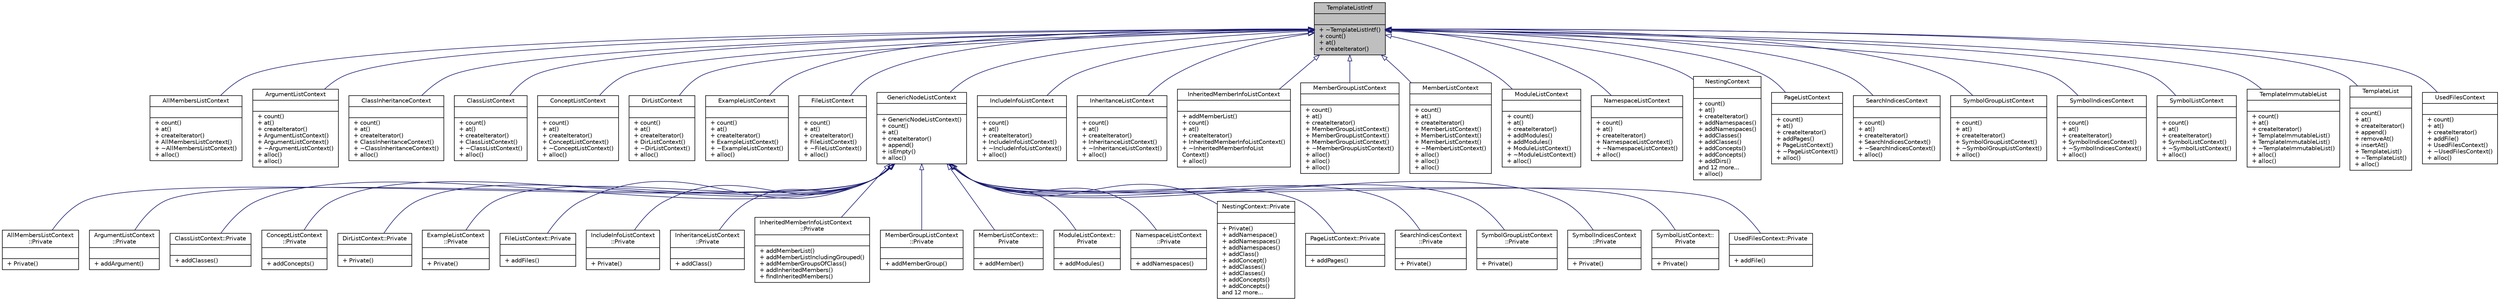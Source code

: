 digraph "TemplateListIntf"
{
 // LATEX_PDF_SIZE
  edge [fontname="Helvetica",fontsize="10",labelfontname="Helvetica",labelfontsize="10"];
  node [fontname="Helvetica",fontsize="10",shape=record];
  Node1 [label="{TemplateListIntf\n||+ ~TemplateListIntf()\l+ count()\l+ at()\l+ createIterator()\l}",height=0.2,width=0.4,color="black", fillcolor="grey75", style="filled", fontcolor="black",tooltip="Abstract read-only interface for a context value of type list."];
  Node1 -> Node2 [dir="back",color="midnightblue",fontsize="10",style="solid",arrowtail="onormal",fontname="Helvetica"];
  Node2 [label="{AllMembersListContext\n||+ count()\l+ at()\l+ createIterator()\l+ AllMembersListContext()\l+ ~AllMembersListContext()\l+ alloc()\l}",height=0.2,width=0.4,color="black", fillcolor="white", style="filled",URL="$classAllMembersListContext.html",tooltip=" "];
  Node1 -> Node3 [dir="back",color="midnightblue",fontsize="10",style="solid",arrowtail="onormal",fontname="Helvetica"];
  Node3 [label="{ArgumentListContext\n||+ count()\l+ at()\l+ createIterator()\l+ ArgumentListContext()\l+ ArgumentListContext()\l+ ~ArgumentListContext()\l+ alloc()\l+ alloc()\l}",height=0.2,width=0.4,color="black", fillcolor="white", style="filled",URL="$classArgumentListContext.html",tooltip=" "];
  Node1 -> Node4 [dir="back",color="midnightblue",fontsize="10",style="solid",arrowtail="onormal",fontname="Helvetica"];
  Node4 [label="{ClassInheritanceContext\n||+ count()\l+ at()\l+ createIterator()\l+ ClassInheritanceContext()\l+ ~ClassInheritanceContext()\l+ alloc()\l}",height=0.2,width=0.4,color="black", fillcolor="white", style="filled",URL="$classClassInheritanceContext.html",tooltip=" "];
  Node1 -> Node5 [dir="back",color="midnightblue",fontsize="10",style="solid",arrowtail="onormal",fontname="Helvetica"];
  Node5 [label="{ClassListContext\n||+ count()\l+ at()\l+ createIterator()\l+ ClassListContext()\l+ ~ClassListContext()\l+ alloc()\l}",height=0.2,width=0.4,color="black", fillcolor="white", style="filled",URL="$classClassListContext.html",tooltip=" "];
  Node1 -> Node6 [dir="back",color="midnightblue",fontsize="10",style="solid",arrowtail="onormal",fontname="Helvetica"];
  Node6 [label="{ConceptListContext\n||+ count()\l+ at()\l+ createIterator()\l+ ConceptListContext()\l+ ~ConceptListContext()\l+ alloc()\l}",height=0.2,width=0.4,color="black", fillcolor="white", style="filled",URL="$classConceptListContext.html",tooltip=" "];
  Node1 -> Node7 [dir="back",color="midnightblue",fontsize="10",style="solid",arrowtail="onormal",fontname="Helvetica"];
  Node7 [label="{DirListContext\n||+ count()\l+ at()\l+ createIterator()\l+ DirListContext()\l+ ~DirListContext()\l+ alloc()\l}",height=0.2,width=0.4,color="black", fillcolor="white", style="filled",URL="$classDirListContext.html",tooltip=" "];
  Node1 -> Node8 [dir="back",color="midnightblue",fontsize="10",style="solid",arrowtail="onormal",fontname="Helvetica"];
  Node8 [label="{ExampleListContext\n||+ count()\l+ at()\l+ createIterator()\l+ ExampleListContext()\l+ ~ExampleListContext()\l+ alloc()\l}",height=0.2,width=0.4,color="black", fillcolor="white", style="filled",URL="$classExampleListContext.html",tooltip=" "];
  Node1 -> Node9 [dir="back",color="midnightblue",fontsize="10",style="solid",arrowtail="onormal",fontname="Helvetica"];
  Node9 [label="{FileListContext\n||+ count()\l+ at()\l+ createIterator()\l+ FileListContext()\l+ ~FileListContext()\l+ alloc()\l}",height=0.2,width=0.4,color="black", fillcolor="white", style="filled",URL="$classFileListContext.html",tooltip=" "];
  Node1 -> Node10 [dir="back",color="midnightblue",fontsize="10",style="solid",arrowtail="onormal",fontname="Helvetica"];
  Node10 [label="{GenericNodeListContext\n||+ GenericNodeListContext()\l+ count()\l+ at()\l+ createIterator()\l+ append()\l+ isEmpty()\l+ alloc()\l}",height=0.2,width=0.4,color="black", fillcolor="white", style="filled",URL="$classGenericNodeListContext.html",tooltip="standard template list implementation"];
  Node10 -> Node11 [dir="back",color="midnightblue",fontsize="10",style="solid",arrowtail="onormal",fontname="Helvetica"];
  Node11 [label="{AllMembersListContext\l::Private\n||+ Private()\l}",height=0.2,width=0.4,color="black", fillcolor="white", style="filled",URL="$classAllMembersListContext_1_1Private.html",tooltip=" "];
  Node10 -> Node12 [dir="back",color="midnightblue",fontsize="10",style="solid",arrowtail="onormal",fontname="Helvetica"];
  Node12 [label="{ArgumentListContext\l::Private\n||+ addArgument()\l}",height=0.2,width=0.4,color="black", fillcolor="white", style="filled",URL="$classArgumentListContext_1_1Private.html",tooltip=" "];
  Node10 -> Node13 [dir="back",color="midnightblue",fontsize="10",style="solid",arrowtail="onormal",fontname="Helvetica"];
  Node13 [label="{ClassListContext::Private\n||+ addClasses()\l}",height=0.2,width=0.4,color="black", fillcolor="white", style="filled",URL="$classClassListContext_1_1Private.html",tooltip=" "];
  Node10 -> Node14 [dir="back",color="midnightblue",fontsize="10",style="solid",arrowtail="onormal",fontname="Helvetica"];
  Node14 [label="{ConceptListContext\l::Private\n||+ addConcepts()\l}",height=0.2,width=0.4,color="black", fillcolor="white", style="filled",URL="$classConceptListContext_1_1Private.html",tooltip=" "];
  Node10 -> Node15 [dir="back",color="midnightblue",fontsize="10",style="solid",arrowtail="onormal",fontname="Helvetica"];
  Node15 [label="{DirListContext::Private\n||+ Private()\l}",height=0.2,width=0.4,color="black", fillcolor="white", style="filled",URL="$classDirListContext_1_1Private.html",tooltip=" "];
  Node10 -> Node16 [dir="back",color="midnightblue",fontsize="10",style="solid",arrowtail="onormal",fontname="Helvetica"];
  Node16 [label="{ExampleListContext\l::Private\n||+ Private()\l}",height=0.2,width=0.4,color="black", fillcolor="white", style="filled",URL="$classExampleListContext_1_1Private.html",tooltip=" "];
  Node10 -> Node17 [dir="back",color="midnightblue",fontsize="10",style="solid",arrowtail="onormal",fontname="Helvetica"];
  Node17 [label="{FileListContext::Private\n||+ addFiles()\l}",height=0.2,width=0.4,color="black", fillcolor="white", style="filled",URL="$classFileListContext_1_1Private.html",tooltip=" "];
  Node10 -> Node18 [dir="back",color="midnightblue",fontsize="10",style="solid",arrowtail="onormal",fontname="Helvetica"];
  Node18 [label="{IncludeInfoListContext\l::Private\n||+ Private()\l}",height=0.2,width=0.4,color="black", fillcolor="white", style="filled",URL="$classIncludeInfoListContext_1_1Private.html",tooltip=" "];
  Node10 -> Node19 [dir="back",color="midnightblue",fontsize="10",style="solid",arrowtail="onormal",fontname="Helvetica"];
  Node19 [label="{InheritanceListContext\l::Private\n||+ addClass()\l}",height=0.2,width=0.4,color="black", fillcolor="white", style="filled",URL="$classInheritanceListContext_1_1Private.html",tooltip=" "];
  Node10 -> Node20 [dir="back",color="midnightblue",fontsize="10",style="solid",arrowtail="onormal",fontname="Helvetica"];
  Node20 [label="{InheritedMemberInfoListContext\l::Private\n||+ addMemberList()\l+ addMemberListIncludingGrouped()\l+ addMemberGroupsOfClass()\l+ addInheritedMembers()\l+ findInheritedMembers()\l}",height=0.2,width=0.4,color="black", fillcolor="white", style="filled",URL="$classInheritedMemberInfoListContext_1_1Private.html",tooltip=" "];
  Node10 -> Node21 [dir="back",color="midnightblue",fontsize="10",style="solid",arrowtail="onormal",fontname="Helvetica"];
  Node21 [label="{MemberGroupListContext\l::Private\n||+ addMemberGroup()\l}",height=0.2,width=0.4,color="black", fillcolor="white", style="filled",URL="$classMemberGroupListContext_1_1Private.html",tooltip=" "];
  Node10 -> Node22 [dir="back",color="midnightblue",fontsize="10",style="solid",arrowtail="onormal",fontname="Helvetica"];
  Node22 [label="{MemberListContext::\lPrivate\n||+ addMember()\l}",height=0.2,width=0.4,color="black", fillcolor="white", style="filled",URL="$classMemberListContext_1_1Private.html",tooltip=" "];
  Node10 -> Node23 [dir="back",color="midnightblue",fontsize="10",style="solid",arrowtail="onormal",fontname="Helvetica"];
  Node23 [label="{ModuleListContext::\lPrivate\n||+ addModules()\l}",height=0.2,width=0.4,color="black", fillcolor="white", style="filled",URL="$classModuleListContext_1_1Private.html",tooltip=" "];
  Node10 -> Node24 [dir="back",color="midnightblue",fontsize="10",style="solid",arrowtail="onormal",fontname="Helvetica"];
  Node24 [label="{NamespaceListContext\l::Private\n||+ addNamespaces()\l}",height=0.2,width=0.4,color="black", fillcolor="white", style="filled",URL="$classNamespaceListContext_1_1Private.html",tooltip=" "];
  Node10 -> Node25 [dir="back",color="midnightblue",fontsize="10",style="solid",arrowtail="onormal",fontname="Helvetica"];
  Node25 [label="{NestingContext::Private\n||+ Private()\l+ addNamespace()\l+ addNamespaces()\l+ addNamespaces()\l+ addClass()\l+ addConcept()\l+ addClasses()\l+ addClasses()\l+ addConcepts()\l+ addConcepts()\land 12 more...\l}",height=0.2,width=0.4,color="black", fillcolor="white", style="filled",URL="$classNestingContext_1_1Private.html",tooltip=" "];
  Node10 -> Node26 [dir="back",color="midnightblue",fontsize="10",style="solid",arrowtail="onormal",fontname="Helvetica"];
  Node26 [label="{PageListContext::Private\n||+ addPages()\l}",height=0.2,width=0.4,color="black", fillcolor="white", style="filled",URL="$classPageListContext_1_1Private.html",tooltip=" "];
  Node10 -> Node27 [dir="back",color="midnightblue",fontsize="10",style="solid",arrowtail="onormal",fontname="Helvetica"];
  Node27 [label="{SearchIndicesContext\l::Private\n||+ Private()\l}",height=0.2,width=0.4,color="black", fillcolor="white", style="filled",URL="$classSearchIndicesContext_1_1Private.html",tooltip=" "];
  Node10 -> Node28 [dir="back",color="midnightblue",fontsize="10",style="solid",arrowtail="onormal",fontname="Helvetica"];
  Node28 [label="{SymbolGroupListContext\l::Private\n||+ Private()\l}",height=0.2,width=0.4,color="black", fillcolor="white", style="filled",URL="$classSymbolGroupListContext_1_1Private.html",tooltip=" "];
  Node10 -> Node29 [dir="back",color="midnightblue",fontsize="10",style="solid",arrowtail="onormal",fontname="Helvetica"];
  Node29 [label="{SymbolIndicesContext\l::Private\n||+ Private()\l}",height=0.2,width=0.4,color="black", fillcolor="white", style="filled",URL="$classSymbolIndicesContext_1_1Private.html",tooltip=" "];
  Node10 -> Node30 [dir="back",color="midnightblue",fontsize="10",style="solid",arrowtail="onormal",fontname="Helvetica"];
  Node30 [label="{SymbolListContext::\lPrivate\n||+ Private()\l}",height=0.2,width=0.4,color="black", fillcolor="white", style="filled",URL="$classSymbolListContext_1_1Private.html",tooltip=" "];
  Node10 -> Node31 [dir="back",color="midnightblue",fontsize="10",style="solid",arrowtail="onormal",fontname="Helvetica"];
  Node31 [label="{UsedFilesContext::Private\n||+ addFile()\l}",height=0.2,width=0.4,color="black", fillcolor="white", style="filled",URL="$classUsedFilesContext_1_1Private.html",tooltip=" "];
  Node1 -> Node32 [dir="back",color="midnightblue",fontsize="10",style="solid",arrowtail="onormal",fontname="Helvetica"];
  Node32 [label="{IncludeInfoListContext\n||+ count()\l+ at()\l+ createIterator()\l+ IncludeInfoListContext()\l+ ~IncludeInfoListContext()\l+ alloc()\l}",height=0.2,width=0.4,color="black", fillcolor="white", style="filled",URL="$classIncludeInfoListContext.html",tooltip=" "];
  Node1 -> Node33 [dir="back",color="midnightblue",fontsize="10",style="solid",arrowtail="onormal",fontname="Helvetica"];
  Node33 [label="{InheritanceListContext\n||+ count()\l+ at()\l+ createIterator()\l+ InheritanceListContext()\l+ ~InheritanceListContext()\l+ alloc()\l}",height=0.2,width=0.4,color="black", fillcolor="white", style="filled",URL="$classInheritanceListContext.html",tooltip=" "];
  Node1 -> Node34 [dir="back",color="midnightblue",fontsize="10",style="solid",arrowtail="onormal",fontname="Helvetica"];
  Node34 [label="{InheritedMemberInfoListContext\n||+ addMemberList()\l+ count()\l+ at()\l+ createIterator()\l+ InheritedMemberInfoListContext()\l+ ~InheritedMemberInfoList\lContext()\l+ alloc()\l}",height=0.2,width=0.4,color="black", fillcolor="white", style="filled",URL="$classInheritedMemberInfoListContext.html",tooltip=" "];
  Node1 -> Node35 [dir="back",color="midnightblue",fontsize="10",style="solid",arrowtail="onormal",fontname="Helvetica"];
  Node35 [label="{MemberGroupListContext\n||+ count()\l+ at()\l+ createIterator()\l+ MemberGroupListContext()\l+ MemberGroupListContext()\l+ MemberGroupListContext()\l+ ~MemberGroupListContext()\l+ alloc()\l+ alloc()\l+ alloc()\l}",height=0.2,width=0.4,color="black", fillcolor="white", style="filled",URL="$classMemberGroupListContext.html",tooltip=" "];
  Node1 -> Node36 [dir="back",color="midnightblue",fontsize="10",style="solid",arrowtail="onormal",fontname="Helvetica"];
  Node36 [label="{MemberListContext\n||+ count()\l+ at()\l+ createIterator()\l+ MemberListContext()\l+ MemberListContext()\l+ MemberListContext()\l+ ~MemberListContext()\l+ alloc()\l+ alloc()\l+ alloc()\l}",height=0.2,width=0.4,color="black", fillcolor="white", style="filled",URL="$classMemberListContext.html",tooltip=" "];
  Node1 -> Node37 [dir="back",color="midnightblue",fontsize="10",style="solid",arrowtail="onormal",fontname="Helvetica"];
  Node37 [label="{ModuleListContext\n||+ count()\l+ at()\l+ createIterator()\l+ addModules()\l+ addModules()\l+ ModuleListContext()\l+ ~ModuleListContext()\l+ alloc()\l}",height=0.2,width=0.4,color="black", fillcolor="white", style="filled",URL="$classModuleListContext.html",tooltip=" "];
  Node1 -> Node38 [dir="back",color="midnightblue",fontsize="10",style="solid",arrowtail="onormal",fontname="Helvetica"];
  Node38 [label="{NamespaceListContext\n||+ count()\l+ at()\l+ createIterator()\l+ NamespaceListContext()\l+ ~NamespaceListContext()\l+ alloc()\l}",height=0.2,width=0.4,color="black", fillcolor="white", style="filled",URL="$classNamespaceListContext.html",tooltip=" "];
  Node1 -> Node39 [dir="back",color="midnightblue",fontsize="10",style="solid",arrowtail="onormal",fontname="Helvetica"];
  Node39 [label="{NestingContext\n||+ count()\l+ at()\l+ createIterator()\l+ addNamespaces()\l+ addNamespaces()\l+ addClasses()\l+ addClasses()\l+ addConcepts()\l+ addConcepts()\l+ addDirs()\land 12 more...\l+ alloc()\l}",height=0.2,width=0.4,color="black", fillcolor="white", style="filled",URL="$classNestingContext.html",tooltip=" "];
  Node1 -> Node40 [dir="back",color="midnightblue",fontsize="10",style="solid",arrowtail="onormal",fontname="Helvetica"];
  Node40 [label="{PageListContext\n||+ count()\l+ at()\l+ createIterator()\l+ addPages()\l+ PageListContext()\l+ ~PageListContext()\l+ alloc()\l}",height=0.2,width=0.4,color="black", fillcolor="white", style="filled",URL="$classPageListContext.html",tooltip=" "];
  Node1 -> Node41 [dir="back",color="midnightblue",fontsize="10",style="solid",arrowtail="onormal",fontname="Helvetica"];
  Node41 [label="{SearchIndicesContext\n||+ count()\l+ at()\l+ createIterator()\l+ SearchIndicesContext()\l+ ~SearchIndicesContext()\l+ alloc()\l}",height=0.2,width=0.4,color="black", fillcolor="white", style="filled",URL="$classSearchIndicesContext.html",tooltip=" "];
  Node1 -> Node42 [dir="back",color="midnightblue",fontsize="10",style="solid",arrowtail="onormal",fontname="Helvetica"];
  Node42 [label="{SymbolGroupListContext\n||+ count()\l+ at()\l+ createIterator()\l+ SymbolGroupListContext()\l+ ~SymbolGroupListContext()\l+ alloc()\l}",height=0.2,width=0.4,color="black", fillcolor="white", style="filled",URL="$classSymbolGroupListContext.html",tooltip=" "];
  Node1 -> Node43 [dir="back",color="midnightblue",fontsize="10",style="solid",arrowtail="onormal",fontname="Helvetica"];
  Node43 [label="{SymbolIndicesContext\n||+ count()\l+ at()\l+ createIterator()\l+ SymbolIndicesContext()\l+ ~SymbolIndicesContext()\l+ alloc()\l}",height=0.2,width=0.4,color="black", fillcolor="white", style="filled",URL="$classSymbolIndicesContext.html",tooltip=" "];
  Node1 -> Node44 [dir="back",color="midnightblue",fontsize="10",style="solid",arrowtail="onormal",fontname="Helvetica"];
  Node44 [label="{SymbolListContext\n||+ count()\l+ at()\l+ createIterator()\l+ SymbolListContext()\l+ ~SymbolListContext()\l+ alloc()\l}",height=0.2,width=0.4,color="black", fillcolor="white", style="filled",URL="$classSymbolListContext.html",tooltip=" "];
  Node1 -> Node45 [dir="back",color="midnightblue",fontsize="10",style="solid",arrowtail="onormal",fontname="Helvetica"];
  Node45 [label="{TemplateImmutableList\n||+ count()\l+ at()\l+ createIterator()\l+ TemplateImmutableList()\l+ TemplateImmutableList()\l+ ~TemplateImmutableList()\l+ alloc()\l+ alloc()\l}",height=0.2,width=0.4,color="black", fillcolor="white", style="filled",URL="$classTemplateImmutableList.html",tooltip="Default implementation of a immutable context value of type list."];
  Node1 -> Node46 [dir="back",color="midnightblue",fontsize="10",style="solid",arrowtail="onormal",fontname="Helvetica"];
  Node46 [label="{TemplateList\n||+ count()\l+ at()\l+ createIterator()\l+ append()\l+ removeAt()\l+ insertAt()\l+ TemplateList()\l+ ~TemplateList()\l+ alloc()\l}",height=0.2,width=0.4,color="black", fillcolor="white", style="filled",URL="$classTemplateList.html",tooltip="Default implementation of a context value of type list."];
  Node1 -> Node47 [dir="back",color="midnightblue",fontsize="10",style="solid",arrowtail="onormal",fontname="Helvetica"];
  Node47 [label="{UsedFilesContext\n||+ count()\l+ at()\l+ createIterator()\l+ addFile()\l+ UsedFilesContext()\l+ ~UsedFilesContext()\l+ alloc()\l}",height=0.2,width=0.4,color="black", fillcolor="white", style="filled",URL="$classUsedFilesContext.html",tooltip=" "];
}
